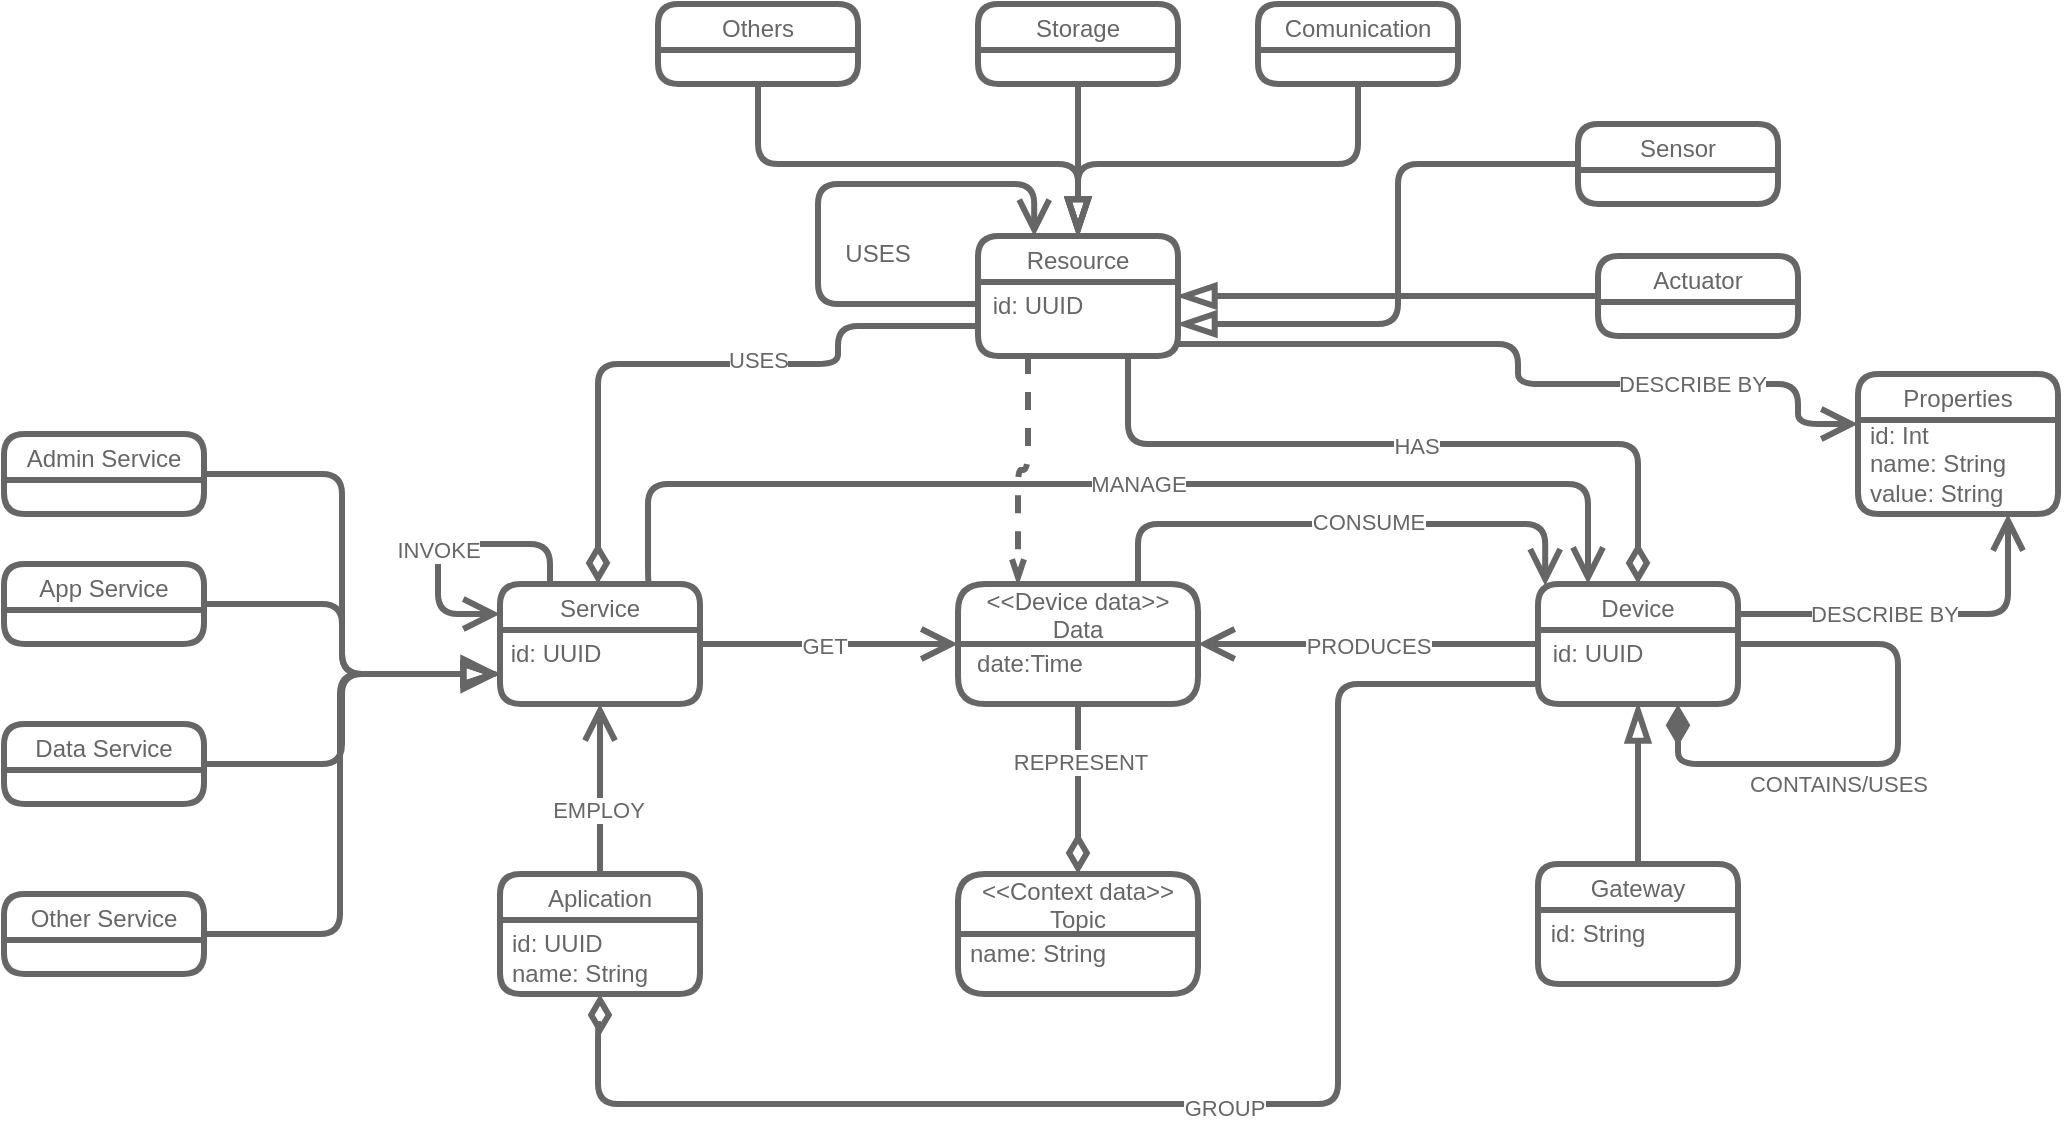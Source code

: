 <mxfile version="21.6.5" type="device">
  <diagram name="Página-1" id="KCZHRsNFGOOAUEGrP5nl">
    <mxGraphModel dx="1430" dy="874" grid="1" gridSize="10" guides="1" tooltips="1" connect="1" arrows="1" fold="1" page="1" pageScale="1" pageWidth="827" pageHeight="1169" math="0" shadow="0">
      <root>
        <mxCell id="0" />
        <mxCell id="1" parent="0" />
        <mxCell id="fbPeKxcQVnnoHxMoIqsi-70" style="edgeStyle=orthogonalEdgeStyle;rounded=1;orthogonalLoop=1;jettySize=auto;html=1;entryX=0.5;entryY=0;entryDx=0;entryDy=0;fontColor=#666666;curved=0;strokeWidth=3;strokeColor=#666666;endArrow=blockThin;endFill=0;endSize=12;" parent="1" source="fbPeKxcQVnnoHxMoIqsi-6" target="fbPeKxcQVnnoHxMoIqsi-9" edge="1">
          <mxGeometry relative="1" as="geometry">
            <Array as="points">
              <mxPoint x="460" y="150" />
              <mxPoint x="620" y="150" />
            </Array>
          </mxGeometry>
        </mxCell>
        <mxCell id="fbPeKxcQVnnoHxMoIqsi-6" value="Others" style="swimlane;strokeWidth=3;rounded=1;fontStyle=0;strokeColor=#666666;fillColor=#FFFFFF;fontColor=#666666;container=0;" parent="1" vertex="1">
          <mxGeometry x="410" y="70" width="100" height="40" as="geometry" />
        </mxCell>
        <mxCell id="fbPeKxcQVnnoHxMoIqsi-73" style="edgeStyle=orthogonalEdgeStyle;shape=connector;curved=0;rounded=1;orthogonalLoop=1;jettySize=auto;html=1;entryX=0.5;entryY=0;entryDx=0;entryDy=0;labelBackgroundColor=default;strokeColor=#666666;strokeWidth=3;align=center;verticalAlign=middle;fontFamily=Helvetica;fontSize=11;fontColor=#666666;endArrow=blockThin;endFill=0;endSize=12;" parent="1" source="fbPeKxcQVnnoHxMoIqsi-7" target="fbPeKxcQVnnoHxMoIqsi-9" edge="1">
          <mxGeometry relative="1" as="geometry" />
        </mxCell>
        <mxCell id="fbPeKxcQVnnoHxMoIqsi-7" value="Storage" style="swimlane;strokeWidth=3;rounded=1;fontStyle=0;strokeColor=#666666;fillColor=#FFFFFF;fontColor=#666666;container=0;" parent="1" vertex="1">
          <mxGeometry x="570" y="70" width="100" height="40" as="geometry" />
        </mxCell>
        <mxCell id="fbPeKxcQVnnoHxMoIqsi-74" style="edgeStyle=orthogonalEdgeStyle;shape=connector;curved=0;rounded=1;orthogonalLoop=1;jettySize=auto;html=1;entryX=0.5;entryY=0;entryDx=0;entryDy=0;labelBackgroundColor=default;strokeColor=#666666;strokeWidth=3;align=center;verticalAlign=middle;fontFamily=Helvetica;fontSize=11;fontColor=#666666;endArrow=blockThin;endFill=0;exitX=0.5;exitY=1;exitDx=0;exitDy=0;endSize=12;" parent="1" source="fbPeKxcQVnnoHxMoIqsi-8" target="fbPeKxcQVnnoHxMoIqsi-9" edge="1">
          <mxGeometry relative="1" as="geometry">
            <Array as="points">
              <mxPoint x="760" y="150" />
              <mxPoint x="620" y="150" />
            </Array>
          </mxGeometry>
        </mxCell>
        <mxCell id="fbPeKxcQVnnoHxMoIqsi-8" value="Comunication" style="swimlane;strokeWidth=3;rounded=1;fontStyle=0;strokeColor=#666666;fillColor=#FFFFFF;fontColor=#666666;container=0;" parent="1" vertex="1">
          <mxGeometry x="710" y="70" width="100" height="40" as="geometry" />
        </mxCell>
        <mxCell id="fbPeKxcQVnnoHxMoIqsi-78" style="edgeStyle=orthogonalEdgeStyle;shape=connector;curved=0;rounded=1;orthogonalLoop=1;jettySize=auto;html=1;labelBackgroundColor=default;strokeColor=#666666;strokeWidth=3;align=center;verticalAlign=middle;fontFamily=Helvetica;fontSize=11;fontColor=#666666;endArrow=blockThin;endFill=0;endSize=12;" parent="1" source="fbPeKxcQVnnoHxMoIqsi-12" edge="1">
          <mxGeometry relative="1" as="geometry">
            <mxPoint x="670" y="230" as="targetPoint" />
            <Array as="points">
              <mxPoint x="780" y="150" />
              <mxPoint x="780" y="230" />
            </Array>
          </mxGeometry>
        </mxCell>
        <mxCell id="fbPeKxcQVnnoHxMoIqsi-12" value="Sensor" style="swimlane;strokeWidth=3;rounded=1;fontStyle=0;strokeColor=#666666;fillColor=#FFFFFF;fontColor=#666666;container=0;" parent="1" vertex="1">
          <mxGeometry x="870" y="130" width="100" height="40" as="geometry" />
        </mxCell>
        <mxCell id="fbPeKxcQVnnoHxMoIqsi-77" style="edgeStyle=orthogonalEdgeStyle;shape=connector;curved=0;rounded=1;orthogonalLoop=1;jettySize=auto;html=1;entryX=1;entryY=0.5;entryDx=0;entryDy=0;labelBackgroundColor=default;strokeColor=#666666;strokeWidth=3;align=center;verticalAlign=middle;fontFamily=Helvetica;fontSize=11;fontColor=#666666;endArrow=blockThin;endFill=0;endSize=12;exitX=0;exitY=0.5;exitDx=0;exitDy=0;" parent="1" source="fbPeKxcQVnnoHxMoIqsi-13" target="fbPeKxcQVnnoHxMoIqsi-9" edge="1">
          <mxGeometry relative="1" as="geometry">
            <Array as="points">
              <mxPoint x="850" y="216" />
              <mxPoint x="850" y="216" />
            </Array>
          </mxGeometry>
        </mxCell>
        <mxCell id="fbPeKxcQVnnoHxMoIqsi-13" value="Actuator" style="swimlane;strokeWidth=3;rounded=1;fontStyle=0;strokeColor=#666666;fillColor=#FFFFFF;fontColor=#666666;container=0;" parent="1" vertex="1">
          <mxGeometry x="880" y="196" width="100" height="40" as="geometry" />
        </mxCell>
        <mxCell id="fbPeKxcQVnnoHxMoIqsi-91" style="edgeStyle=orthogonalEdgeStyle;shape=connector;curved=0;rounded=1;orthogonalLoop=1;jettySize=auto;html=1;entryX=0;entryY=0.75;entryDx=0;entryDy=0;labelBackgroundColor=default;strokeColor=#666666;strokeWidth=3;align=center;verticalAlign=middle;fontFamily=Helvetica;fontSize=11;fontColor=#666666;endArrow=blockThin;endFill=0;endSize=12;" parent="1" source="fbPeKxcQVnnoHxMoIqsi-16" target="fbPeKxcQVnnoHxMoIqsi-25" edge="1">
          <mxGeometry relative="1" as="geometry" />
        </mxCell>
        <mxCell id="fbPeKxcQVnnoHxMoIqsi-16" value="Admin Service" style="swimlane;strokeWidth=3;rounded=1;fontStyle=0;strokeColor=#666666;fillColor=#FFFFFF;fontColor=#666666;container=0;" parent="1" vertex="1">
          <mxGeometry x="83" y="285" width="100" height="40" as="geometry" />
        </mxCell>
        <mxCell id="fbPeKxcQVnnoHxMoIqsi-92" style="edgeStyle=orthogonalEdgeStyle;shape=connector;curved=0;rounded=1;orthogonalLoop=1;jettySize=auto;html=1;entryX=0;entryY=0.75;entryDx=0;entryDy=0;labelBackgroundColor=default;strokeColor=#666666;strokeWidth=3;align=center;verticalAlign=middle;fontFamily=Helvetica;fontSize=11;fontColor=#666666;endArrow=blockThin;endFill=0;endSize=12;" parent="1" source="fbPeKxcQVnnoHxMoIqsi-19" target="fbPeKxcQVnnoHxMoIqsi-25" edge="1">
          <mxGeometry relative="1" as="geometry" />
        </mxCell>
        <mxCell id="fbPeKxcQVnnoHxMoIqsi-19" value="App Service" style="swimlane;strokeWidth=3;rounded=1;fontStyle=0;strokeColor=#666666;fillColor=#FFFFFF;fontColor=#666666;container=0;" parent="1" vertex="1">
          <mxGeometry x="83" y="350" width="100" height="40" as="geometry" />
        </mxCell>
        <mxCell id="fbPeKxcQVnnoHxMoIqsi-94" style="edgeStyle=orthogonalEdgeStyle;shape=connector;curved=0;rounded=1;orthogonalLoop=1;jettySize=auto;html=1;entryX=0;entryY=0.75;entryDx=0;entryDy=0;labelBackgroundColor=default;strokeColor=#666666;strokeWidth=3;align=center;verticalAlign=middle;fontFamily=Helvetica;fontSize=11;fontColor=#666666;endArrow=blockThin;endFill=0;endSize=12;" parent="1" source="fbPeKxcQVnnoHxMoIqsi-22" target="fbPeKxcQVnnoHxMoIqsi-25" edge="1">
          <mxGeometry relative="1" as="geometry" />
        </mxCell>
        <mxCell id="fbPeKxcQVnnoHxMoIqsi-22" value="Data Service" style="swimlane;strokeWidth=3;rounded=1;fontStyle=0;strokeColor=#666666;fillColor=#FFFFFF;fontColor=#666666;container=0;" parent="1" vertex="1">
          <mxGeometry x="83" y="430" width="100" height="40" as="geometry" />
        </mxCell>
        <mxCell id="fbPeKxcQVnnoHxMoIqsi-95" style="edgeStyle=orthogonalEdgeStyle;shape=connector;curved=0;rounded=1;orthogonalLoop=1;jettySize=auto;html=1;entryX=0;entryY=0.75;entryDx=0;entryDy=0;labelBackgroundColor=default;strokeColor=#666666;strokeWidth=3;align=center;verticalAlign=middle;fontFamily=Helvetica;fontSize=11;fontColor=#666666;endArrow=block;endFill=0;endSize=12;" parent="1" source="fbPeKxcQVnnoHxMoIqsi-23" target="fbPeKxcQVnnoHxMoIqsi-25" edge="1">
          <mxGeometry relative="1" as="geometry">
            <Array as="points">
              <mxPoint x="251" y="535" />
              <mxPoint x="251" y="405" />
            </Array>
          </mxGeometry>
        </mxCell>
        <mxCell id="fbPeKxcQVnnoHxMoIqsi-23" value="Other Service" style="swimlane;strokeWidth=3;rounded=1;fontStyle=0;strokeColor=#666666;fillColor=#FFFFFF;fontColor=#666666;container=0;" parent="1" vertex="1">
          <mxGeometry x="83" y="515" width="100" height="40" as="geometry" />
        </mxCell>
        <mxCell id="fbPeKxcQVnnoHxMoIqsi-96" style="edgeStyle=orthogonalEdgeStyle;shape=connector;curved=0;rounded=1;orthogonalLoop=1;jettySize=auto;html=1;entryX=0.5;entryY=1;entryDx=0;entryDy=0;labelBackgroundColor=default;strokeColor=#666666;strokeWidth=3;align=center;verticalAlign=middle;fontFamily=Helvetica;fontSize=11;fontColor=#666666;endArrow=open;endFill=0;endSize=12;" parent="1" source="fbPeKxcQVnnoHxMoIqsi-29" target="fbPeKxcQVnnoHxMoIqsi-25" edge="1">
          <mxGeometry relative="1" as="geometry" />
        </mxCell>
        <mxCell id="fbPeKxcQVnnoHxMoIqsi-97" value="EMPLOY" style="edgeLabel;html=1;align=center;verticalAlign=middle;resizable=0;points=[];fontSize=11;fontFamily=Helvetica;fontColor=#666666;container=0;" parent="fbPeKxcQVnnoHxMoIqsi-96" vertex="1" connectable="0">
          <mxGeometry x="-0.236" y="1" relative="1" as="geometry">
            <mxPoint as="offset" />
          </mxGeometry>
        </mxCell>
        <mxCell id="fbPeKxcQVnnoHxMoIqsi-29" value="Aplication" style="swimlane;strokeWidth=3;rounded=1;fontStyle=0;strokeColor=#666666;fillColor=#FFFFFF;fontColor=#666666;container=0;" parent="1" vertex="1">
          <mxGeometry x="331" y="505" width="100" height="60" as="geometry">
            <mxRectangle x="580" y="270" width="80" height="30" as="alternateBounds" />
          </mxGeometry>
        </mxCell>
        <mxCell id="fbPeKxcQVnnoHxMoIqsi-86" value="USES" style="text;html=1;strokeColor=none;fillColor=none;align=center;verticalAlign=middle;whiteSpace=wrap;rounded=0;fontSize=12;fontFamily=Helvetica;fontColor=#666666;container=0;" parent="1" vertex="1">
          <mxGeometry x="490" y="180" width="60" height="30" as="geometry" />
        </mxCell>
        <mxCell id="fbPeKxcQVnnoHxMoIqsi-87" style="edgeStyle=orthogonalEdgeStyle;shape=connector;curved=0;rounded=1;orthogonalLoop=1;jettySize=auto;html=1;labelBackgroundColor=default;strokeColor=#666666;strokeWidth=3;align=center;verticalAlign=middle;fontFamily=Helvetica;fontSize=11;fontColor=#666666;endArrow=diamondThin;endFill=0;exitX=0;exitY=0.75;exitDx=0;exitDy=0;endSize=12;" parent="1" source="fbPeKxcQVnnoHxMoIqsi-9" target="fbPeKxcQVnnoHxMoIqsi-25" edge="1">
          <mxGeometry relative="1" as="geometry">
            <Array as="points">
              <mxPoint x="500" y="231" />
              <mxPoint x="500" y="250" />
              <mxPoint x="380" y="250" />
            </Array>
          </mxGeometry>
        </mxCell>
        <mxCell id="fbPeKxcQVnnoHxMoIqsi-88" value="USES" style="edgeLabel;html=1;align=center;verticalAlign=middle;resizable=0;points=[];fontSize=11;fontFamily=Helvetica;fontColor=#666666;container=0;" parent="fbPeKxcQVnnoHxMoIqsi-87" vertex="1" connectable="0">
          <mxGeometry x="0.087" y="1" relative="1" as="geometry">
            <mxPoint x="44" y="-3" as="offset" />
          </mxGeometry>
        </mxCell>
        <mxCell id="fbPeKxcQVnnoHxMoIqsi-100" style="edgeStyle=orthogonalEdgeStyle;shape=connector;curved=0;rounded=1;orthogonalLoop=1;jettySize=auto;html=1;labelBackgroundColor=default;strokeColor=#666666;strokeWidth=3;align=center;verticalAlign=middle;fontFamily=Helvetica;fontSize=11;fontColor=#666666;endArrow=open;endFill=0;endSize=12;" parent="1" edge="1">
          <mxGeometry relative="1" as="geometry">
            <mxPoint x="430" y="390" as="sourcePoint" />
            <mxPoint x="560" y="390" as="targetPoint" />
          </mxGeometry>
        </mxCell>
        <mxCell id="fbPeKxcQVnnoHxMoIqsi-101" value="GET" style="edgeLabel;html=1;align=center;verticalAlign=middle;resizable=0;points=[];fontSize=11;fontFamily=Helvetica;fontColor=#666666;container=0;" parent="fbPeKxcQVnnoHxMoIqsi-100" vertex="1" connectable="0">
          <mxGeometry x="-0.027" y="-1" relative="1" as="geometry">
            <mxPoint as="offset" />
          </mxGeometry>
        </mxCell>
        <mxCell id="fbPeKxcQVnnoHxMoIqsi-102" style="edgeStyle=orthogonalEdgeStyle;shape=connector;curved=0;rounded=1;orthogonalLoop=1;jettySize=auto;html=1;entryX=0.5;entryY=0;entryDx=0;entryDy=0;labelBackgroundColor=default;strokeColor=#666666;strokeWidth=3;align=center;verticalAlign=middle;fontFamily=Helvetica;fontSize=11;fontColor=#666666;endArrow=diamondThin;endFill=0;endSize=12;" parent="1" source="fbPeKxcQVnnoHxMoIqsi-40" target="fbPeKxcQVnnoHxMoIqsi-48" edge="1">
          <mxGeometry relative="1" as="geometry" />
        </mxCell>
        <mxCell id="fbPeKxcQVnnoHxMoIqsi-103" value="REPRESENT" style="edgeLabel;html=1;align=center;verticalAlign=middle;resizable=0;points=[];fontSize=11;fontFamily=Helvetica;fontColor=#666666;container=0;" parent="fbPeKxcQVnnoHxMoIqsi-102" vertex="1" connectable="0">
          <mxGeometry x="-0.312" y="1" relative="1" as="geometry">
            <mxPoint as="offset" />
          </mxGeometry>
        </mxCell>
        <mxCell id="fbPeKxcQVnnoHxMoIqsi-104" style="edgeStyle=orthogonalEdgeStyle;shape=connector;curved=0;rounded=1;orthogonalLoop=1;jettySize=auto;html=1;exitX=0.25;exitY=1;exitDx=0;exitDy=0;entryX=0.25;entryY=0;entryDx=0;entryDy=0;labelBackgroundColor=default;strokeColor=#666666;strokeWidth=3;align=center;verticalAlign=middle;fontFamily=Helvetica;fontSize=11;fontColor=#666666;endArrow=openThin;endFill=0;dashed=1;" parent="1" source="fbPeKxcQVnnoHxMoIqsi-9" target="fbPeKxcQVnnoHxMoIqsi-40" edge="1">
          <mxGeometry relative="1" as="geometry" />
        </mxCell>
        <mxCell id="fbPeKxcQVnnoHxMoIqsi-105" style="edgeStyle=orthogonalEdgeStyle;shape=connector;curved=0;rounded=1;orthogonalLoop=1;jettySize=auto;html=1;entryX=1;entryY=0.5;entryDx=0;entryDy=0;labelBackgroundColor=default;strokeColor=#666666;strokeWidth=3;align=center;verticalAlign=middle;fontFamily=Helvetica;fontSize=11;fontColor=#666666;endArrow=open;endFill=0;endSize=12;" parent="1" source="fbPeKxcQVnnoHxMoIqsi-58" target="fbPeKxcQVnnoHxMoIqsi-40" edge="1">
          <mxGeometry relative="1" as="geometry" />
        </mxCell>
        <mxCell id="fbPeKxcQVnnoHxMoIqsi-106" value="PRODUCES" style="edgeLabel;html=1;align=center;verticalAlign=middle;resizable=0;points=[];fontSize=11;fontFamily=Helvetica;fontColor=#666666;container=0;" parent="fbPeKxcQVnnoHxMoIqsi-105" vertex="1" connectable="0">
          <mxGeometry x="0.001" y="1" relative="1" as="geometry">
            <mxPoint as="offset" />
          </mxGeometry>
        </mxCell>
        <mxCell id="fbPeKxcQVnnoHxMoIqsi-107" style="edgeStyle=orthogonalEdgeStyle;shape=connector;curved=0;rounded=1;orthogonalLoop=1;jettySize=auto;html=1;exitX=0.75;exitY=0;exitDx=0;exitDy=0;entryX=0.036;entryY=0.014;entryDx=0;entryDy=0;labelBackgroundColor=default;strokeColor=#666666;strokeWidth=3;align=center;verticalAlign=middle;fontFamily=Helvetica;fontSize=11;fontColor=#666666;endArrow=open;endFill=0;entryPerimeter=0;endSize=12;" parent="1" source="fbPeKxcQVnnoHxMoIqsi-40" target="fbPeKxcQVnnoHxMoIqsi-58" edge="1">
          <mxGeometry relative="1" as="geometry">
            <Array as="points">
              <mxPoint x="650" y="330" />
              <mxPoint x="854" y="330" />
            </Array>
          </mxGeometry>
        </mxCell>
        <mxCell id="fbPeKxcQVnnoHxMoIqsi-108" value="CONSUME" style="edgeLabel;html=1;align=center;verticalAlign=middle;resizable=0;points=[];fontSize=11;fontFamily=Helvetica;fontColor=#666666;container=0;" parent="fbPeKxcQVnnoHxMoIqsi-107" vertex="1" connectable="0">
          <mxGeometry x="0.094" y="1" relative="1" as="geometry">
            <mxPoint as="offset" />
          </mxGeometry>
        </mxCell>
        <mxCell id="KpJvDtPZwzSK3RjMsNet-2" style="edgeStyle=orthogonalEdgeStyle;shape=connector;curved=0;rounded=1;orthogonalLoop=1;jettySize=auto;html=1;exitX=0.75;exitY=1;exitDx=0;exitDy=0;labelBackgroundColor=default;strokeColor=#666666;strokeWidth=3;align=center;verticalAlign=middle;fontFamily=Helvetica;fontSize=11;fontColor=#666666;endArrow=diamondThin;endFill=0;endSize=12;" parent="1" source="fbPeKxcQVnnoHxMoIqsi-9" target="fbPeKxcQVnnoHxMoIqsi-58" edge="1">
          <mxGeometry relative="1" as="geometry">
            <Array as="points">
              <mxPoint x="645" y="290" />
              <mxPoint x="900" y="290" />
            </Array>
          </mxGeometry>
        </mxCell>
        <mxCell id="KpJvDtPZwzSK3RjMsNet-3" value="HAS" style="edgeLabel;html=1;align=center;verticalAlign=middle;resizable=0;points=[];fontSize=11;fontFamily=Helvetica;fontColor=#666666;container=0;" parent="KpJvDtPZwzSK3RjMsNet-2" vertex="1" connectable="0">
          <mxGeometry x="0.016" y="-1" relative="1" as="geometry">
            <mxPoint as="offset" />
          </mxGeometry>
        </mxCell>
        <mxCell id="KpJvDtPZwzSK3RjMsNet-6" style="edgeStyle=orthogonalEdgeStyle;shape=connector;curved=0;rounded=1;orthogonalLoop=1;jettySize=auto;html=1;labelBackgroundColor=default;strokeColor=#666666;strokeWidth=3;align=center;verticalAlign=middle;fontFamily=Helvetica;fontSize=11;fontColor=#666666;endArrow=open;endFill=0;endSize=12;" parent="1" edge="1">
          <mxGeometry relative="1" as="geometry">
            <mxPoint x="670" y="240" as="sourcePoint" />
            <mxPoint x="1010" y="280" as="targetPoint" />
            <Array as="points">
              <mxPoint x="670" y="240" />
              <mxPoint x="840" y="240" />
              <mxPoint x="840" y="260" />
              <mxPoint x="980" y="260" />
              <mxPoint x="980" y="280" />
            </Array>
          </mxGeometry>
        </mxCell>
        <mxCell id="KpJvDtPZwzSK3RjMsNet-7" value="DESCRIBE BY" style="edgeLabel;html=1;align=center;verticalAlign=middle;resizable=0;points=[];fontSize=11;fontFamily=Helvetica;fontColor=#666666;container=0;" parent="KpJvDtPZwzSK3RjMsNet-6" vertex="1" connectable="0">
          <mxGeometry x="0.458" relative="1" as="geometry">
            <mxPoint as="offset" />
          </mxGeometry>
        </mxCell>
        <mxCell id="KpJvDtPZwzSK3RjMsNet-8" style="edgeStyle=orthogonalEdgeStyle;shape=connector;curved=0;rounded=1;orthogonalLoop=1;jettySize=auto;html=1;exitX=1;exitY=0.25;exitDx=0;exitDy=0;entryX=0.75;entryY=1;entryDx=0;entryDy=0;labelBackgroundColor=default;strokeColor=#666666;strokeWidth=3;align=center;verticalAlign=middle;fontFamily=Helvetica;fontSize=11;fontColor=#666666;endArrow=open;endFill=0;endSize=12;" parent="1" source="fbPeKxcQVnnoHxMoIqsi-58" target="fbPeKxcQVnnoHxMoIqsi-66" edge="1">
          <mxGeometry relative="1" as="geometry" />
        </mxCell>
        <mxCell id="KpJvDtPZwzSK3RjMsNet-9" value="DESCRIBE BY" style="edgeLabel;html=1;align=center;verticalAlign=middle;resizable=0;points=[];fontSize=11;fontFamily=Helvetica;fontColor=#666666;container=0;" parent="KpJvDtPZwzSK3RjMsNet-8" vertex="1" connectable="0">
          <mxGeometry x="-0.212" relative="1" as="geometry">
            <mxPoint as="offset" />
          </mxGeometry>
        </mxCell>
        <mxCell id="KpJvDtPZwzSK3RjMsNet-13" style="edgeStyle=orthogonalEdgeStyle;shape=connector;curved=0;rounded=1;orthogonalLoop=1;jettySize=auto;html=1;exitX=0.5;exitY=0;exitDx=0;exitDy=0;entryX=0.5;entryY=1;entryDx=0;entryDy=0;labelBackgroundColor=default;strokeColor=#666666;strokeWidth=3;align=center;verticalAlign=middle;fontFamily=Helvetica;fontSize=11;fontColor=#666666;endArrow=blockThin;endFill=0;jumpSize=9;endSize=12;" parent="1" source="fbPeKxcQVnnoHxMoIqsi-62" target="fbPeKxcQVnnoHxMoIqsi-58" edge="1">
          <mxGeometry relative="1" as="geometry" />
        </mxCell>
        <mxCell id="KpJvDtPZwzSK3RjMsNet-14" style="edgeStyle=orthogonalEdgeStyle;shape=connector;curved=0;rounded=1;orthogonalLoop=1;jettySize=auto;html=1;exitX=0;exitY=1;exitDx=0;exitDy=0;entryX=0.5;entryY=1;entryDx=0;entryDy=0;labelBackgroundColor=default;strokeColor=#666666;strokeWidth=3;align=center;verticalAlign=middle;fontFamily=Helvetica;fontSize=11;fontColor=#666666;endArrow=diamondThin;endFill=0;jumpSize=5;endSize=12;" parent="1" source="fbPeKxcQVnnoHxMoIqsi-59" target="fbPeKxcQVnnoHxMoIqsi-29" edge="1">
          <mxGeometry relative="1" as="geometry">
            <Array as="points">
              <mxPoint x="750" y="410" />
              <mxPoint x="750" y="620" />
              <mxPoint x="380" y="620" />
              <mxPoint x="380" y="580" />
              <mxPoint x="381" y="580" />
            </Array>
          </mxGeometry>
        </mxCell>
        <mxCell id="KpJvDtPZwzSK3RjMsNet-15" value="GROUP" style="edgeLabel;html=1;align=center;verticalAlign=middle;resizable=0;points=[];fontSize=11;fontFamily=Helvetica;fontColor=#666666;container=0;" parent="KpJvDtPZwzSK3RjMsNet-14" vertex="1" connectable="0">
          <mxGeometry x="-0.003" y="2" relative="1" as="geometry">
            <mxPoint as="offset" />
          </mxGeometry>
        </mxCell>
        <mxCell id="KpJvDtPZwzSK3RjMsNet-16" style="edgeStyle=orthogonalEdgeStyle;shape=connector;curved=0;rounded=1;orthogonalLoop=1;jettySize=auto;html=1;exitX=0.75;exitY=0;exitDx=0;exitDy=0;entryX=0.25;entryY=0;entryDx=0;entryDy=0;labelBackgroundColor=default;strokeColor=#666666;strokeWidth=3;align=center;verticalAlign=middle;fontFamily=Helvetica;fontSize=11;fontColor=#666666;endArrow=open;endFill=0;endSize=12;" parent="1" source="fbPeKxcQVnnoHxMoIqsi-25" target="fbPeKxcQVnnoHxMoIqsi-58" edge="1">
          <mxGeometry relative="1" as="geometry">
            <Array as="points">
              <mxPoint x="405" y="310" />
              <mxPoint x="875" y="310" />
            </Array>
          </mxGeometry>
        </mxCell>
        <mxCell id="KpJvDtPZwzSK3RjMsNet-17" value="MANAGE" style="edgeLabel;html=1;align=center;verticalAlign=middle;resizable=0;points=[];fontSize=11;fontFamily=Helvetica;fontColor=#666666;container=0;" parent="KpJvDtPZwzSK3RjMsNet-16" vertex="1" connectable="0">
          <mxGeometry x="-0.056" relative="1" as="geometry">
            <mxPoint x="26" as="offset" />
          </mxGeometry>
        </mxCell>
        <mxCell id="KpJvDtPZwzSK3RjMsNet-11" style="edgeStyle=orthogonalEdgeStyle;shape=connector;curved=0;rounded=1;orthogonalLoop=1;jettySize=auto;html=1;exitX=1;exitY=0.5;exitDx=0;exitDy=0;labelBackgroundColor=default;strokeColor=#666666;strokeWidth=3;align=center;verticalAlign=middle;fontFamily=Helvetica;fontSize=11;fontColor=#666666;endArrow=diamondThin;endFill=1;endSize=12;" parent="1" source="fbPeKxcQVnnoHxMoIqsi-58" edge="1">
          <mxGeometry relative="1" as="geometry">
            <mxPoint x="920" y="420.185" as="targetPoint" />
            <Array as="points">
              <mxPoint x="1030" y="390" />
              <mxPoint x="1030" y="450" />
              <mxPoint x="920" y="450" />
            </Array>
          </mxGeometry>
        </mxCell>
        <mxCell id="KpJvDtPZwzSK3RjMsNet-12" value="CONTAINS/USES" style="edgeLabel;html=1;align=center;verticalAlign=middle;resizable=0;points=[];fontSize=11;fontFamily=Helvetica;fontColor=#666666;container=0;" parent="KpJvDtPZwzSK3RjMsNet-11" vertex="1" connectable="0">
          <mxGeometry x="0.179" y="-2" relative="1" as="geometry">
            <mxPoint x="-5" y="12" as="offset" />
          </mxGeometry>
        </mxCell>
        <mxCell id="fbPeKxcQVnnoHxMoIqsi-58" value="Device" style="swimlane;strokeWidth=3;rounded=1;fontStyle=0;strokeColor=#666666;fillColor=#FFFFFF;fontColor=#666666;startSize=23;container=0;" parent="1" vertex="1">
          <mxGeometry x="850" y="360" width="100" height="60" as="geometry">
            <mxRectangle x="580" y="270" width="80" height="30" as="alternateBounds" />
          </mxGeometry>
        </mxCell>
        <mxCell id="fbPeKxcQVnnoHxMoIqsi-59" value="id: UUID" style="text;html=1;strokeColor=none;fillColor=none;align=center;verticalAlign=middle;whiteSpace=wrap;rounded=0;container=0;fontColor=#666666;" parent="1" vertex="1">
          <mxGeometry x="850" y="380" width="60" height="30" as="geometry" />
        </mxCell>
        <mxCell id="fbPeKxcQVnnoHxMoIqsi-9" value="Resource" style="swimlane;strokeWidth=3;rounded=1;fontStyle=0;strokeColor=#666666;fillColor=#FFFFFF;fontColor=#666666;container=0;" parent="1" vertex="1">
          <mxGeometry x="570" y="186" width="100" height="60" as="geometry">
            <mxRectangle x="580" y="270" width="80" height="30" as="alternateBounds" />
          </mxGeometry>
        </mxCell>
        <mxCell id="fbPeKxcQVnnoHxMoIqsi-80" style="edgeStyle=orthogonalEdgeStyle;shape=connector;curved=0;rounded=1;orthogonalLoop=1;jettySize=auto;html=1;entryX=0.281;entryY=0.019;entryDx=0;entryDy=0;labelBackgroundColor=default;strokeColor=#666666;strokeWidth=3;align=center;verticalAlign=middle;fontFamily=Helvetica;fontSize=11;fontColor=#666666;endArrow=open;endFill=0;entryPerimeter=0;endSize=12;" parent="1" edge="1">
          <mxGeometry relative="1" as="geometry">
            <mxPoint x="570" y="220" as="sourcePoint" />
            <mxPoint x="598.1" y="186.14" as="targetPoint" />
            <Array as="points">
              <mxPoint x="490" y="220" />
              <mxPoint x="490" y="160" />
              <mxPoint x="598" y="160" />
            </Array>
          </mxGeometry>
        </mxCell>
        <mxCell id="fbPeKxcQVnnoHxMoIqsi-10" value="id: UUID" style="text;html=1;strokeColor=none;fillColor=none;align=center;verticalAlign=middle;whiteSpace=wrap;rounded=0;container=0;fontColor=#666666;" parent="1" vertex="1">
          <mxGeometry x="570" y="206" width="60" height="30" as="geometry" />
        </mxCell>
        <mxCell id="fbPeKxcQVnnoHxMoIqsi-25" value="Service" style="swimlane;strokeWidth=3;rounded=1;fontStyle=0;strokeColor=#666666;fillColor=#FFFFFF;fontColor=#666666;container=0;" parent="1" vertex="1">
          <mxGeometry x="331" y="360" width="100" height="60" as="geometry">
            <mxRectangle x="580" y="270" width="80" height="30" as="alternateBounds" />
          </mxGeometry>
        </mxCell>
        <mxCell id="fbPeKxcQVnnoHxMoIqsi-26" value="&lt;font color=&quot;#666666&quot;&gt;id: UUID&lt;/font&gt;" style="text;html=1;strokeColor=none;fillColor=none;align=center;verticalAlign=middle;whiteSpace=wrap;rounded=0;container=0;fontColor=#6666666;" parent="1" vertex="1">
          <mxGeometry x="329" y="380" width="60" height="30" as="geometry" />
        </mxCell>
        <mxCell id="fbPeKxcQVnnoHxMoIqsi-89" style="edgeStyle=orthogonalEdgeStyle;shape=connector;curved=0;rounded=1;orthogonalLoop=1;jettySize=auto;html=1;exitX=0.25;exitY=0;exitDx=0;exitDy=0;entryX=0;entryY=0.25;entryDx=0;entryDy=0;labelBackgroundColor=default;strokeColor=#666666;strokeWidth=3;align=center;verticalAlign=middle;fontFamily=Helvetica;fontSize=11;fontColor=#666666;endArrow=open;endFill=0;endSize=12;" parent="1" source="fbPeKxcQVnnoHxMoIqsi-25" target="fbPeKxcQVnnoHxMoIqsi-25" edge="1">
          <mxGeometry relative="1" as="geometry">
            <Array as="points">
              <mxPoint x="356" y="340" />
              <mxPoint x="300" y="340" />
              <mxPoint x="300" y="375" />
            </Array>
          </mxGeometry>
        </mxCell>
        <mxCell id="fbPeKxcQVnnoHxMoIqsi-90" value="INVOKE" style="edgeLabel;html=1;align=center;verticalAlign=middle;resizable=0;points=[];fontSize=11;fontFamily=Helvetica;fontColor=#666666;container=0;" parent="fbPeKxcQVnnoHxMoIqsi-89" vertex="1" connectable="0">
          <mxGeometry x="0.108" relative="1" as="geometry">
            <mxPoint as="offset" />
          </mxGeometry>
        </mxCell>
        <mxCell id="fbPeKxcQVnnoHxMoIqsi-30" value="id: UUID&lt;br&gt;name: String" style="text;html=1;strokeColor=none;fillColor=none;align=left;verticalAlign=middle;whiteSpace=wrap;rounded=0;container=0;fontColor=#666666;" parent="1" vertex="1">
          <mxGeometry x="335" y="532" width="80" height="30" as="geometry" />
        </mxCell>
        <mxCell id="fbPeKxcQVnnoHxMoIqsi-40" value="&lt;&lt;Device data&gt;&gt;&#xa;Data" style="swimlane;strokeWidth=3;rounded=1;fontStyle=0;strokeColor=#666666;fillColor=#FFFFFF;fontColor=#666666;startSize=30;container=0;" parent="1" vertex="1">
          <mxGeometry x="560" y="360" width="120" height="60" as="geometry">
            <mxRectangle x="580" y="270" width="80" height="30" as="alternateBounds" />
          </mxGeometry>
        </mxCell>
        <mxCell id="fbPeKxcQVnnoHxMoIqsi-41" value="date:Time" style="text;html=1;strokeColor=none;fillColor=none;align=center;verticalAlign=middle;whiteSpace=wrap;rounded=0;container=0;fontColor=#666666;" parent="1" vertex="1">
          <mxGeometry x="560" y="385" width="72" height="30" as="geometry" />
        </mxCell>
        <mxCell id="fbPeKxcQVnnoHxMoIqsi-48" value="&lt;&lt;Context data&gt;&gt;&#xa;Topic" style="swimlane;strokeWidth=3;rounded=1;fontStyle=0;strokeColor=#666666;fillColor=#FFFFFF;fontColor=#666666;startSize=30;container=0;" parent="1" vertex="1">
          <mxGeometry x="560" y="505" width="120" height="60" as="geometry">
            <mxRectangle x="580" y="270" width="80" height="30" as="alternateBounds" />
          </mxGeometry>
        </mxCell>
        <mxCell id="fbPeKxcQVnnoHxMoIqsi-49" value="name: String" style="text;html=1;strokeColor=none;fillColor=none;align=center;verticalAlign=middle;whiteSpace=wrap;rounded=0;container=0;fontColor=#666666;" parent="1" vertex="1">
          <mxGeometry x="560" y="530" width="80" height="30" as="geometry" />
        </mxCell>
        <mxCell id="fbPeKxcQVnnoHxMoIqsi-62" value="Gateway" style="swimlane;strokeWidth=3;rounded=1;fontStyle=0;strokeColor=#666666;fillColor=#FFFFFF;fontColor=#666666;startSize=23;container=0;" parent="1" vertex="1">
          <mxGeometry x="850" y="500" width="100" height="60" as="geometry">
            <mxRectangle x="580" y="270" width="80" height="30" as="alternateBounds" />
          </mxGeometry>
        </mxCell>
        <mxCell id="fbPeKxcQVnnoHxMoIqsi-63" value="id: String" style="text;html=1;strokeColor=none;fillColor=none;align=center;verticalAlign=middle;whiteSpace=wrap;rounded=0;container=0;fontColor=#666666;" parent="1" vertex="1">
          <mxGeometry x="850" y="520" width="60" height="30" as="geometry" />
        </mxCell>
        <mxCell id="fbPeKxcQVnnoHxMoIqsi-66" value="Properties" style="swimlane;strokeWidth=3;rounded=1;fontStyle=0;strokeColor=#666666;fillColor=#FFFFFF;fontColor=#666666;startSize=23;container=0;" parent="1" vertex="1">
          <mxGeometry x="1010" y="255" width="100" height="70" as="geometry">
            <mxRectangle x="580" y="270" width="80" height="30" as="alternateBounds" />
          </mxGeometry>
        </mxCell>
        <mxCell id="fbPeKxcQVnnoHxMoIqsi-67" value="id: Int&lt;br&gt;name: String&lt;br&gt;value: String" style="text;html=1;strokeColor=none;fillColor=none;align=left;verticalAlign=middle;whiteSpace=wrap;rounded=0;container=0;fontColor=#666666;" parent="1" vertex="1">
          <mxGeometry x="1014" y="285" width="100" height="30" as="geometry" />
        </mxCell>
      </root>
    </mxGraphModel>
  </diagram>
</mxfile>
